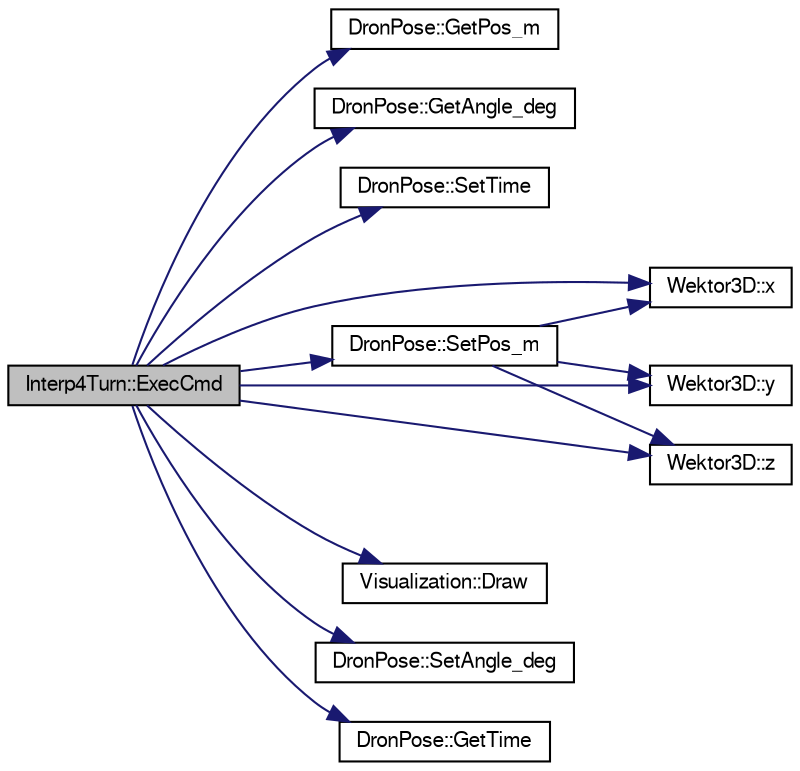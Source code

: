 digraph "Interp4Turn::ExecCmd"
{
  edge [fontname="FreeSans",fontsize="10",labelfontname="FreeSans",labelfontsize="10"];
  node [fontname="FreeSans",fontsize="10",shape=record];
  rankdir="LR";
  Node1 [label="Interp4Turn::ExecCmd",height=0.2,width=0.4,color="black", fillcolor="grey75", style="filled", fontcolor="black"];
  Node1 -> Node2 [color="midnightblue",fontsize="10",style="solid",fontname="FreeSans"];
  Node2 [label="DronPose::GetPos_m",height=0.2,width=0.4,color="black", fillcolor="white", style="filled",URL="$class_dron_pose.html#a28a67bce394f521e1dad82e1e732d2b4",tooltip="Udostępnia wartości współrzędnych pozy robota. "];
  Node1 -> Node3 [color="midnightblue",fontsize="10",style="solid",fontname="FreeSans"];
  Node3 [label="DronPose::GetAngle_deg",height=0.2,width=0.4,color="black", fillcolor="white", style="filled",URL="$class_dron_pose.html#aa9160f3023b57af02925b0f897f479d7",tooltip="Udostępnia kąt orientacji drona. "];
  Node1 -> Node4 [color="midnightblue",fontsize="10",style="solid",fontname="FreeSans"];
  Node4 [label="DronPose::SetTime",height=0.2,width=0.4,color="black", fillcolor="white", style="filled",URL="$class_dron_pose.html#a77cb2b49a99f3c5d8cbf57312138f3b7",tooltip="Aktualizuje czas trwania lotu drona. "];
  Node1 -> Node5 [color="midnightblue",fontsize="10",style="solid",fontname="FreeSans"];
  Node5 [label="Wektor3D::x",height=0.2,width=0.4,color="black", fillcolor="white", style="filled",URL="$class_wektor3_d.html#ad0c31a932da0869dd3ef99ed6e8025c1",tooltip="Udostępia do odczytu współrzędną x-ową. "];
  Node1 -> Node6 [color="midnightblue",fontsize="10",style="solid",fontname="FreeSans"];
  Node6 [label="Wektor3D::y",height=0.2,width=0.4,color="black", fillcolor="white", style="filled",URL="$class_wektor3_d.html#a470e6aadf3fca3101398c9326f20bfa6",tooltip="Udostępia do odczytu współrzędną y-ową. "];
  Node1 -> Node7 [color="midnightblue",fontsize="10",style="solid",fontname="FreeSans"];
  Node7 [label="Visualization::Draw",height=0.2,width=0.4,color="black", fillcolor="white", style="filled",URL="$class_visualization.html#ad5a2dbdd604cafb0c38b586886bbd924",tooltip="Powoduje odrysowanie aktualnej sceny z uwzglęnieniem bieżącej pozycji drona. "];
  Node1 -> Node8 [color="midnightblue",fontsize="10",style="solid",fontname="FreeSans"];
  Node8 [label="DronPose::SetPos_m",height=0.2,width=0.4,color="black", fillcolor="white", style="filled",URL="$class_dron_pose.html#aeefe822241c1c8dbcab3e806dd1016bf",tooltip="Ustawia wartości współrzędnych pozy robota. "];
  Node8 -> Node5 [color="midnightblue",fontsize="10",style="solid",fontname="FreeSans"];
  Node8 -> Node6 [color="midnightblue",fontsize="10",style="solid",fontname="FreeSans"];
  Node8 -> Node9 [color="midnightblue",fontsize="10",style="solid",fontname="FreeSans"];
  Node9 [label="Wektor3D::z",height=0.2,width=0.4,color="black", fillcolor="white", style="filled",URL="$class_wektor3_d.html#a79389ab1455820e0ad030350668d91d7",tooltip="Udostępia do odczytu współrzędną z-ową. "];
  Node1 -> Node10 [color="midnightblue",fontsize="10",style="solid",fontname="FreeSans"];
  Node10 [label="DronPose::SetAngle_deg",height=0.2,width=0.4,color="black", fillcolor="white", style="filled",URL="$class_dron_pose.html#aee0129456ec59fde5b6bdbadb9c699e9",tooltip="Ustawia wartości kąta orientacji robota. "];
  Node1 -> Node9 [color="midnightblue",fontsize="10",style="solid",fontname="FreeSans"];
  Node1 -> Node11 [color="midnightblue",fontsize="10",style="solid",fontname="FreeSans"];
  Node11 [label="DronPose::GetTime",height=0.2,width=0.4,color="black", fillcolor="white", style="filled",URL="$class_dron_pose.html#ac93545151306cb4bae04bf15e32c2ec8",tooltip="Udostępnia czas lotu drona. "];
}
